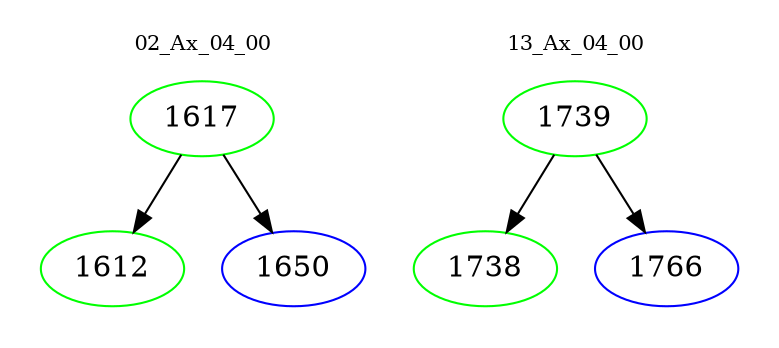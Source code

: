 digraph{
subgraph cluster_0 {
color = white
label = "02_Ax_04_00";
fontsize=10;
T0_1617 [label="1617", color="green"]
T0_1617 -> T0_1612 [color="black"]
T0_1612 [label="1612", color="green"]
T0_1617 -> T0_1650 [color="black"]
T0_1650 [label="1650", color="blue"]
}
subgraph cluster_1 {
color = white
label = "13_Ax_04_00";
fontsize=10;
T1_1739 [label="1739", color="green"]
T1_1739 -> T1_1738 [color="black"]
T1_1738 [label="1738", color="green"]
T1_1739 -> T1_1766 [color="black"]
T1_1766 [label="1766", color="blue"]
}
}
